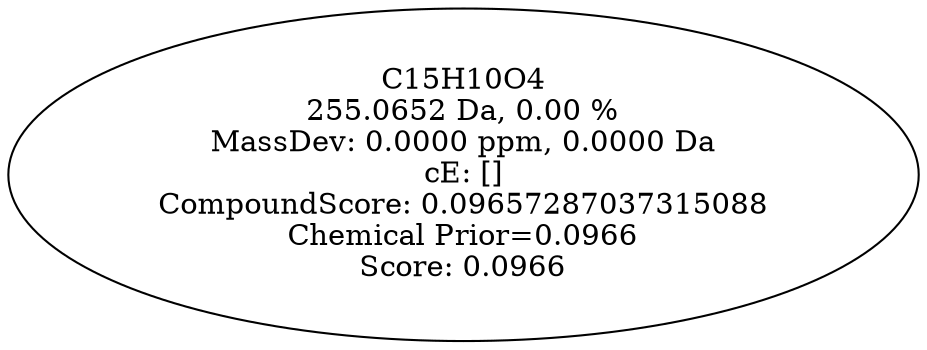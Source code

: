 strict digraph {
v1 [label="C15H10O4\n255.0652 Da, 0.00 %\nMassDev: 0.0000 ppm, 0.0000 Da\ncE: []\nCompoundScore: 0.09657287037315088\nChemical Prior=0.0966\nScore: 0.0966"];
}
